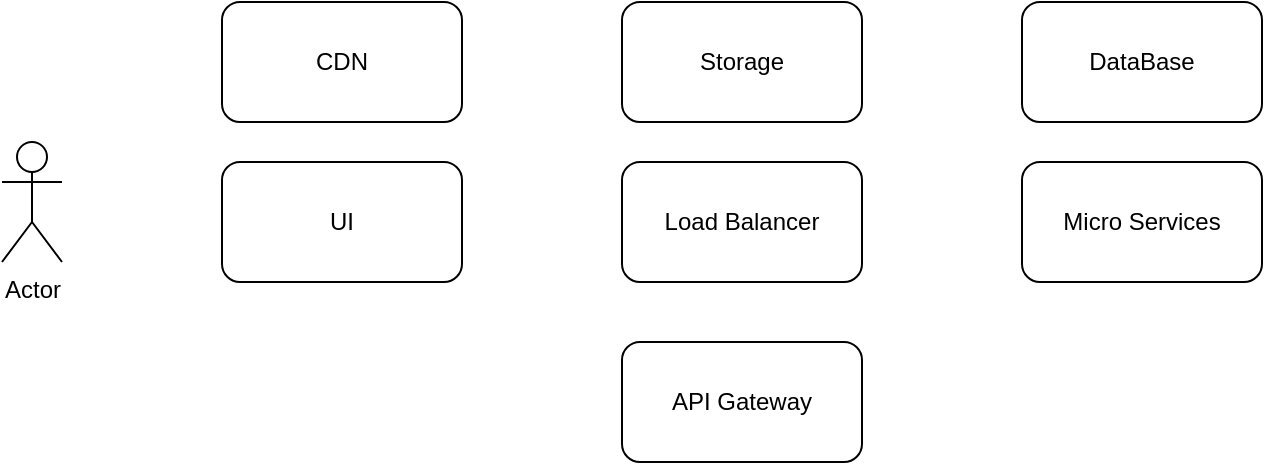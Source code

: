 <mxfile>
    <diagram id="BDdo-qLNNoWNhB0YP5up" name="Page-1">
        <mxGraphModel dx="1456" dy="587" grid="1" gridSize="10" guides="1" tooltips="1" connect="1" arrows="1" fold="1" page="1" pageScale="1" pageWidth="850" pageHeight="1100" math="0" shadow="0">
            <root>
                <mxCell id="0"/>
                <mxCell id="1" parent="0"/>
                <mxCell id="2" value="Actor" style="shape=umlActor;verticalLabelPosition=bottom;verticalAlign=top;html=1;outlineConnect=0;" vertex="1" parent="1">
                    <mxGeometry x="70" y="160" width="30" height="60" as="geometry"/>
                </mxCell>
                <mxCell id="3" value="UI" style="rounded=1;whiteSpace=wrap;html=1;" vertex="1" parent="1">
                    <mxGeometry x="180" y="170" width="120" height="60" as="geometry"/>
                </mxCell>
                <mxCell id="4" value="CDN" style="rounded=1;whiteSpace=wrap;html=1;" vertex="1" parent="1">
                    <mxGeometry x="180" y="90" width="120" height="60" as="geometry"/>
                </mxCell>
                <mxCell id="5" value="Load Balancer" style="rounded=1;whiteSpace=wrap;html=1;" vertex="1" parent="1">
                    <mxGeometry x="380" y="170" width="120" height="60" as="geometry"/>
                </mxCell>
                <mxCell id="6" value="API Gateway" style="rounded=1;whiteSpace=wrap;html=1;" vertex="1" parent="1">
                    <mxGeometry x="380" y="260" width="120" height="60" as="geometry"/>
                </mxCell>
                <mxCell id="7" value="Storage" style="rounded=1;whiteSpace=wrap;html=1;" vertex="1" parent="1">
                    <mxGeometry x="380" y="90" width="120" height="60" as="geometry"/>
                </mxCell>
                <mxCell id="8" value="DataBase" style="rounded=1;whiteSpace=wrap;html=1;" vertex="1" parent="1">
                    <mxGeometry x="580" y="90" width="120" height="60" as="geometry"/>
                </mxCell>
                <mxCell id="9" value="Micro Services" style="rounded=1;whiteSpace=wrap;html=1;" vertex="1" parent="1">
                    <mxGeometry x="580" y="170" width="120" height="60" as="geometry"/>
                </mxCell>
            </root>
        </mxGraphModel>
    </diagram>
</mxfile>